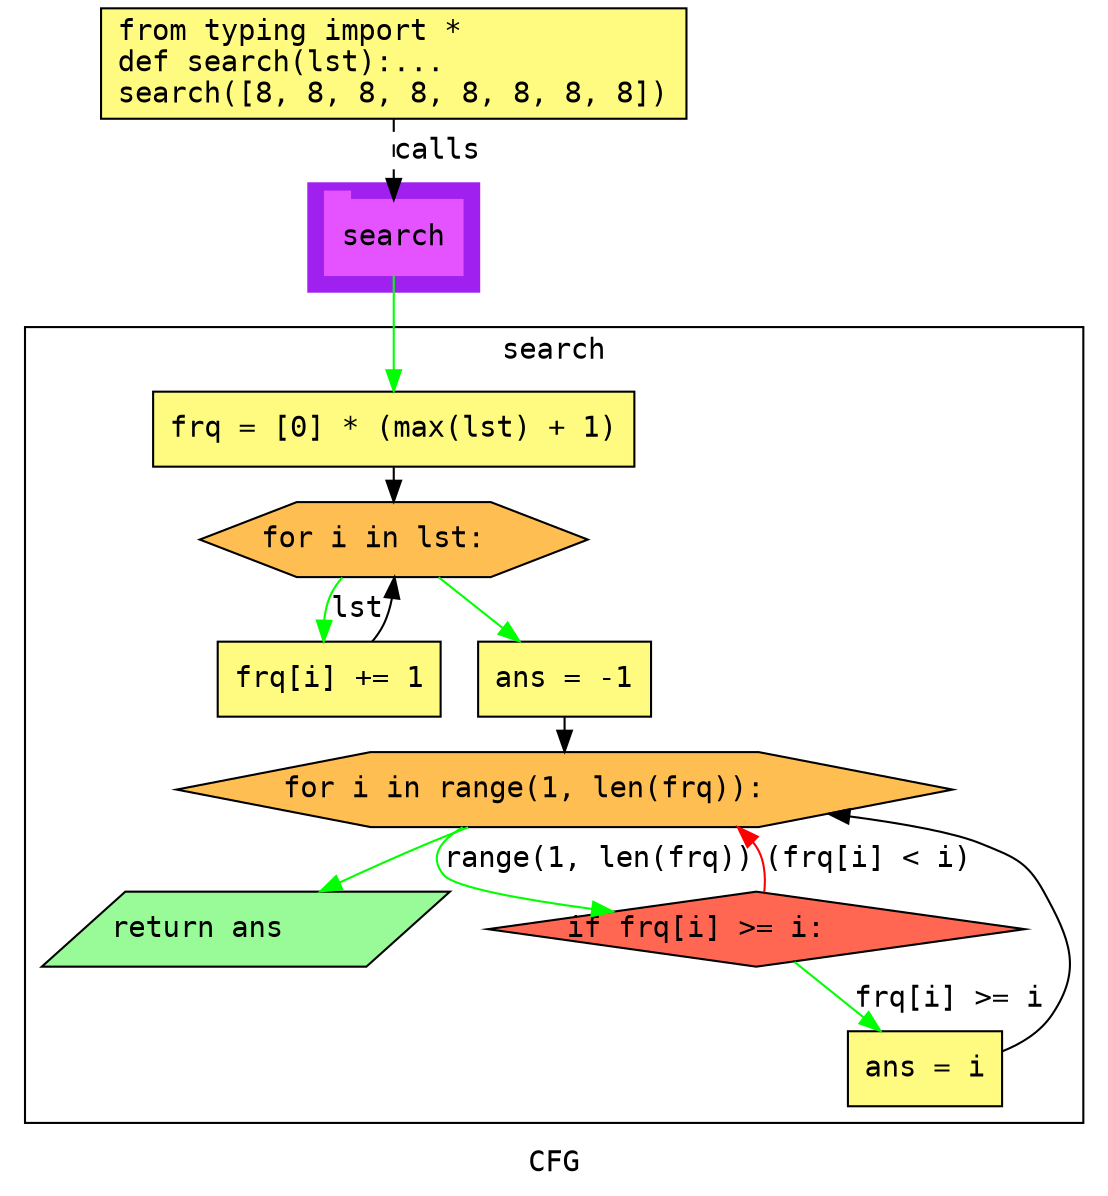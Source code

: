 digraph cluster804CFG {
	graph [bb="0,0,516,566",
		compound=True,
		fontname="DejaVu Sans Mono",
		label=CFG,
		lheight=0.21,
		lp="258,11.5",
		lwidth=0.35,
		pack=False,
		rankdir=TB,
		ranksep=0.02
	];
	node [fontname="DejaVu Sans Mono",
		label="\N"
	];
	edge [fontname="DejaVu Sans Mono"];
	subgraph cluster_1 {
		graph [bb="140,430,222,482",
			color=purple,
			compound=true,
			fontname="DejaVu Sans Mono",
			label="",
			rankdir=TB,
			ranksep=0.02,
			shape=tab,
			style=filled
		];
		node [fontname="DejaVu Sans Mono"];
		edge [fontname="DejaVu Sans Mono"];
		17	[color="#E552FF",
			height=0.5,
			label=search,
			linenum="[16]",
			pos="181,456",
			shape=tab,
			style=filled,
			width=0.91667];
	}
	subgraph cluster4search {
		graph [bb="8,31,508,413",
			compound=True,
			fontname="DejaVu Sans Mono",
			label=search,
			lheight=0.21,
			lp="258,401.5",
			lwidth=0.69,
			pack=False,
			rankdir=TB,
			ranksep=0.02
		];
		node [fontname="DejaVu Sans Mono"];
		edge [fontname="DejaVu Sans Mono"];
		subgraph cluster_3 {
			graph [color=purple,
				compound=true,
				fontname="DejaVu Sans Mono",
				label="",
				rankdir=TB,
				ranksep=0.02,
				shape=tab,
				style=filled
			];
			node [fontname="DejaVu Sans Mono"];
			edge [fontname="DejaVu Sans Mono"];
		}
		subgraph cluster_8 {
			graph [color=purple,
				compound=true,
				fontname="DejaVu Sans Mono",
				label="",
				rankdir=TB,
				ranksep=0.02,
				shape=tab,
				style=filled
			];
			node [fontname="DejaVu Sans Mono"];
			edge [fontname="DejaVu Sans Mono"];
		}
		3	[fillcolor="#FFFB81",
			height=0.5,
			label="frq = [0] * (max(lst) + 1)\l",
			linenum="[5]",
			pos="181,364",
			shape=rectangle,
			style="filled,solid",
			width=3.2083];
		5	[fillcolor="#FFBE52",
			height=0.5,
			label="for i in lst:\l",
			linenum="[6]",
			pos="181,311",
			shape=hexagon,
			style="filled,solid",
			width=2.585];
		3 -> 5	[color=black,
			pos="e,181,329.25 181,345.73 181,343.66 181,341.5 181,339.32"];
		6	[fillcolor="#FFFB81",
			height=0.5,
			label="frq[i] += 1\l",
			linenum="[7]",
			pos="150,244",
			shape=rectangle,
			style="filled,solid",
			width=1.4861];
		5 -> 6	[color=green,
			label=lst,
			lp="159.5,277.5",
			pos="e,144.88,262.12 152.66,292.88 150.41,290.5 148.46,287.88 147,285 145.02,281.09 144.2,276.67 144.08,272.25"];
		7	[fillcolor="#FFFB81",
			height=0.5,
			label="ans = -1\l",
			linenum="[9]",
			pos="263,244",
			shape=rectangle,
			style="filled,solid",
			width=1.1528];
		5 -> 7	[color=green,
			pos="e,241.31,262.19 202.54,292.92 211.98,285.44 223.21,276.54 233.41,268.46"];
		6 -> 5	[color=black,
			pos="e,181.37,292.92 170.69,262.07 172.75,264.54 174.6,267.2 176,270 177.98,273.94 179.28,278.37 180.13,282.8"];
		8	[fillcolor="#FFBE52",
			height=0.5,
			label="for i in range(1, len(frq)):\l",
			linenum="[10]",
			pos="263,191",
			shape=hexagon,
			style="filled,solid",
			width=5.17];
		7 -> 8	[color=black,
			pos="e,263,209.25 263,225.73 263,223.66 263,221.5 263,219.32"];
		11	[fillcolor="#FF6752",
			height=0.5,
			label="if frq[i] >= i:\l",
			linenum="[11]",
			pos="351,124",
			shape=diamond,
			style="filled,solid",
			width=3.5745];
		8 -> 11	[color=green,
			label="range(1, len(frq))",
			lp="271.5,157.5",
			pos="e,280.82,132.23 205.88,172.94 195.02,166.86 189.19,159.18 197,150 202.23,143.85 236,138.01 270.58,133.52"];
		12	[fillcolor="#98fb98",
			height=0.5,
			label="return ans\l",
			linenum="[14]",
			pos="110,124",
			shape=parallelogram,
			style="filled,solid",
			width=2.6206];
		8 -> 12	[color=green,
			pos="e,141.04,142.01 209.31,172.87 202.42,170.38 195.5,167.73 189,165 176.12,159.6 162.44,152.99 150.14,146.72"];
		11 -> 8	[color=red,
			label="(frq[i] < i)",
			lp="405,157.5",
			pos="e,342.17,172.97 354.81,141.68 355.62,149.51 355.01,158.51 350,165 349.78,165.28 349.56,165.56 349.34,165.83"];
		13	[fillcolor="#FFFB81",
			height=0.5,
			label="ans = i\l",
			linenum="[12]",
			pos="432,57",
			shape=rectangle,
			style="filled,solid",
			width=1.0278];
		11 -> 13	[color=green,
			label="frq[i] >= i",
			lp="443.5,90.5",
			pos="e,410.54,75.223 369.38,108.25 379.22,100.35 391.57,90.44 402.7,81.509"];
		13 -> 8	[color=black,
			pos="e,401.4,181.66 469.08,65.363 478.43,69.068 487.39,74.636 493,83 507.64,104.83 501.69,118.98 489,142 480.89,156.71 474.54,158.61 \
459,165 444.03,171.16 427.91,175.9 411.58,179.54"];
	}
	1	[fillcolor="#FFFB81",
		height=0.73611,
		label="from typing import *\ldef search(lst):...\lsearch([8, 8, 8, 8, 8, 8, 8, 8])\l",
		linenum="[1]",
		pos="181,539.5",
		shape=rectangle,
		style="filled,solid",
		width=3.9028];
	1 -> 17	[label=calls,
		lp="202,497.5",
		pos="e,181,474.13 181,512.71 181,503.66 181,493.47 181,484.3",
		style=dashed];
	17 -> 3	[color=green,
		pos="e,181,382.3 181,437.65 181,424.82 181,407.11 181,392.38"];
}
